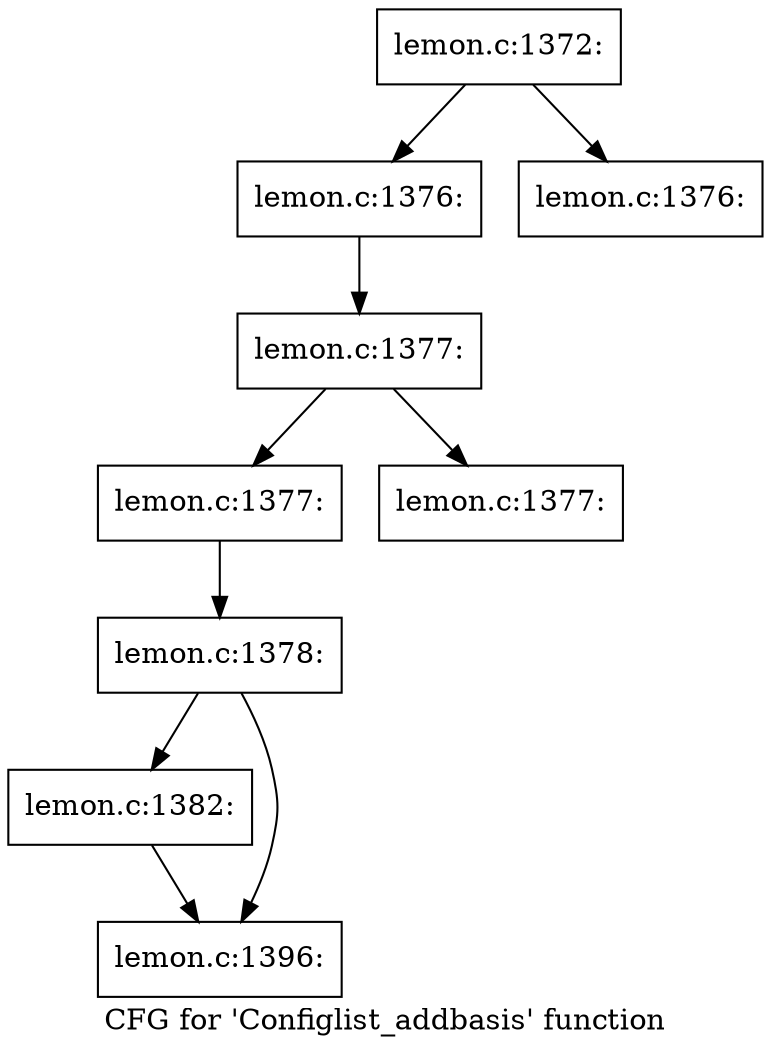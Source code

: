 digraph "CFG for 'Configlist_addbasis' function" {
	label="CFG for 'Configlist_addbasis' function";

	Node0x5625653417b0 [shape=record,label="{lemon.c:1372:}"];
	Node0x5625653417b0 -> Node0x562565351d90;
	Node0x5625653417b0 -> Node0x562565354c60;
	Node0x562565351d90 [shape=record,label="{lemon.c:1376:}"];
	Node0x562565351d90 -> Node0x562565354c10;
	Node0x562565354c60 [shape=record,label="{lemon.c:1376:}"];
	Node0x562565354c10 [shape=record,label="{lemon.c:1377:}"];
	Node0x562565354c10 -> Node0x562565355380;
	Node0x562565354c10 -> Node0x5625653554d0;
	Node0x562565355380 [shape=record,label="{lemon.c:1377:}"];
	Node0x562565355380 -> Node0x562565355480;
	Node0x5625653554d0 [shape=record,label="{lemon.c:1377:}"];
	Node0x562565355480 [shape=record,label="{lemon.c:1378:}"];
	Node0x562565355480 -> Node0x562565355920;
	Node0x562565355480 -> Node0x562565356100;
	Node0x562565355920 [shape=record,label="{lemon.c:1382:}"];
	Node0x562565355920 -> Node0x562565356100;
	Node0x562565356100 [shape=record,label="{lemon.c:1396:}"];
}
